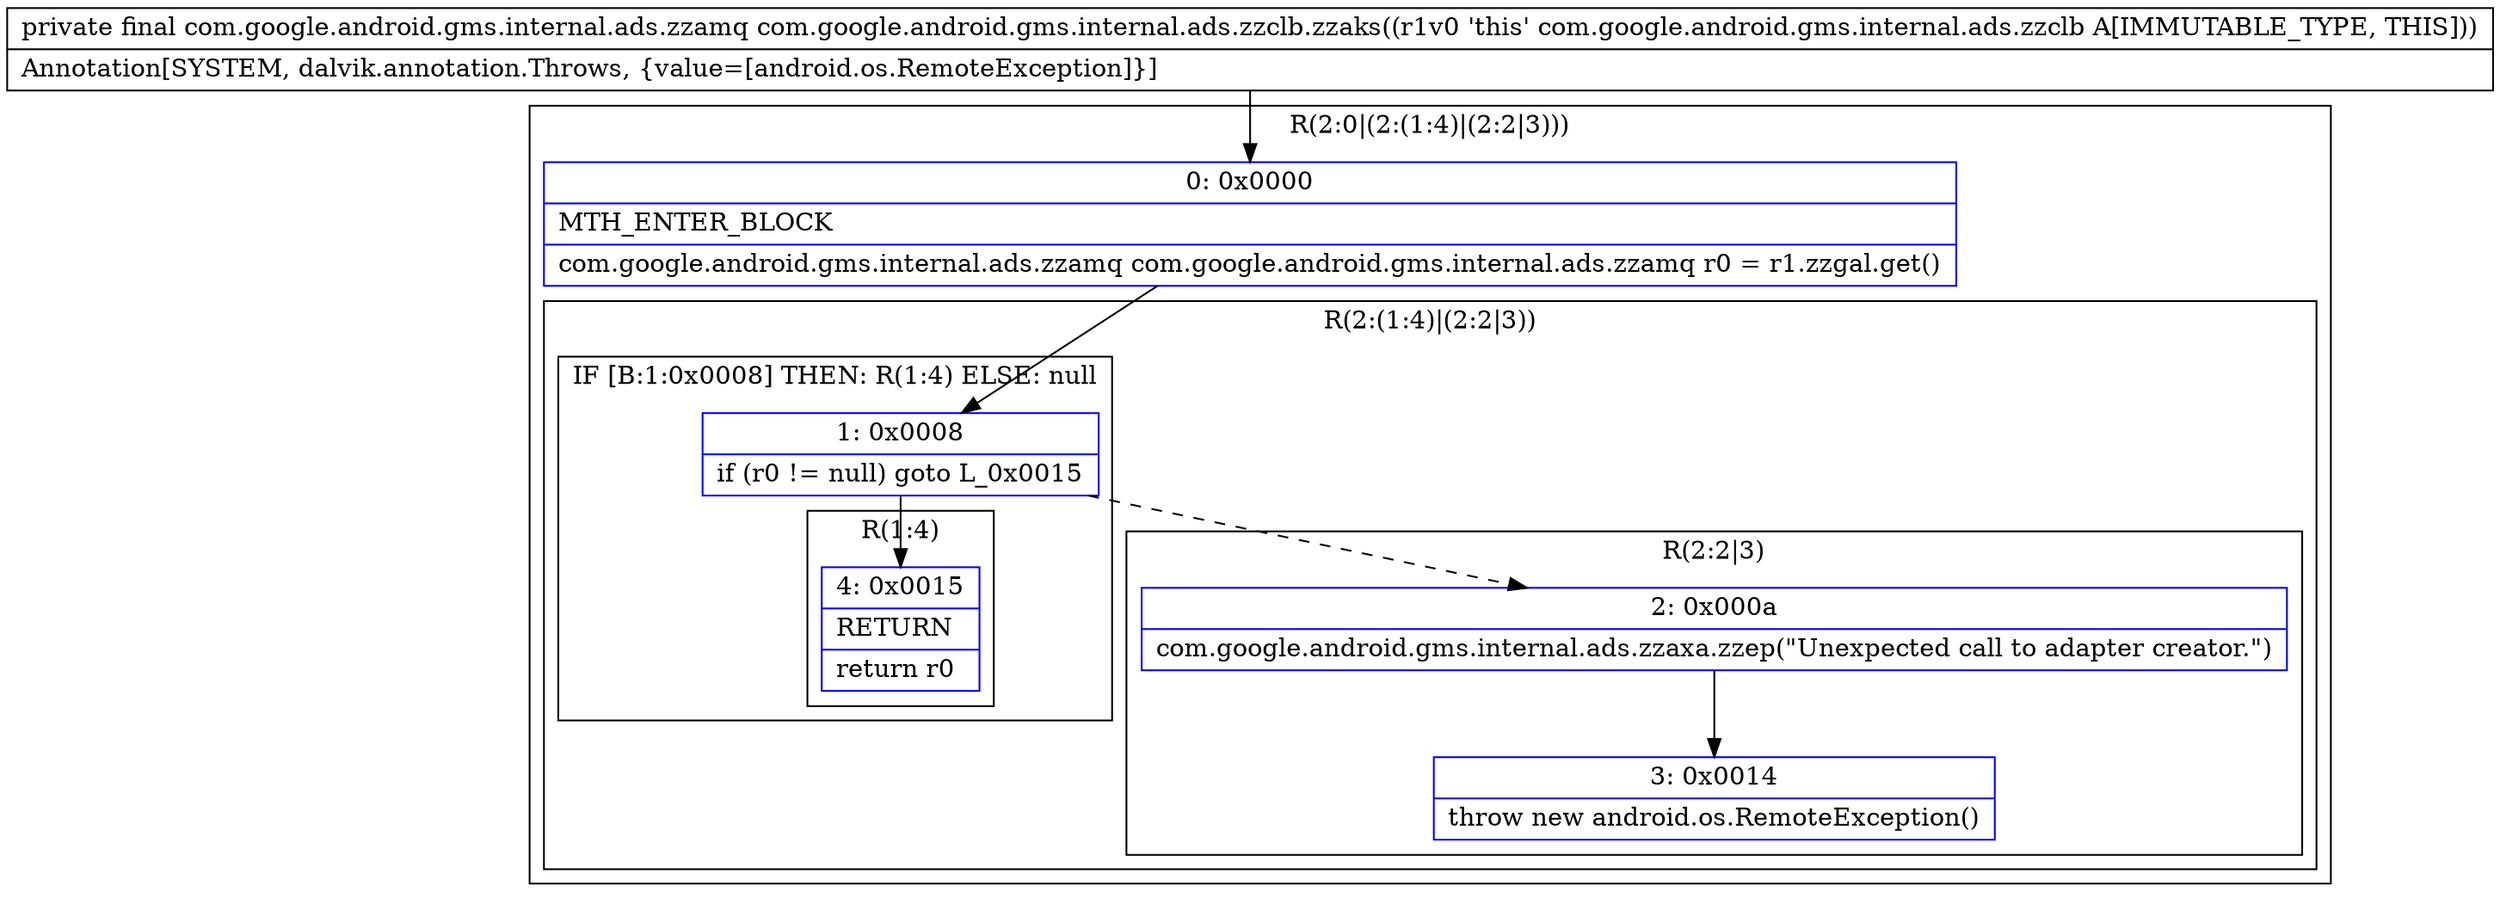 digraph "CFG forcom.google.android.gms.internal.ads.zzclb.zzaks()Lcom\/google\/android\/gms\/internal\/ads\/zzamq;" {
subgraph cluster_Region_1247797051 {
label = "R(2:0|(2:(1:4)|(2:2|3)))";
node [shape=record,color=blue];
Node_0 [shape=record,label="{0\:\ 0x0000|MTH_ENTER_BLOCK\l|com.google.android.gms.internal.ads.zzamq com.google.android.gms.internal.ads.zzamq r0 = r1.zzgal.get()\l}"];
subgraph cluster_Region_2143187856 {
label = "R(2:(1:4)|(2:2|3))";
node [shape=record,color=blue];
subgraph cluster_IfRegion_261856319 {
label = "IF [B:1:0x0008] THEN: R(1:4) ELSE: null";
node [shape=record,color=blue];
Node_1 [shape=record,label="{1\:\ 0x0008|if (r0 != null) goto L_0x0015\l}"];
subgraph cluster_Region_1675219652 {
label = "R(1:4)";
node [shape=record,color=blue];
Node_4 [shape=record,label="{4\:\ 0x0015|RETURN\l|return r0\l}"];
}
}
subgraph cluster_Region_2146482972 {
label = "R(2:2|3)";
node [shape=record,color=blue];
Node_2 [shape=record,label="{2\:\ 0x000a|com.google.android.gms.internal.ads.zzaxa.zzep(\"Unexpected call to adapter creator.\")\l}"];
Node_3 [shape=record,label="{3\:\ 0x0014|throw new android.os.RemoteException()\l}"];
}
}
}
MethodNode[shape=record,label="{private final com.google.android.gms.internal.ads.zzamq com.google.android.gms.internal.ads.zzclb.zzaks((r1v0 'this' com.google.android.gms.internal.ads.zzclb A[IMMUTABLE_TYPE, THIS]))  | Annotation[SYSTEM, dalvik.annotation.Throws, \{value=[android.os.RemoteException]\}]\l}"];
MethodNode -> Node_0;
Node_0 -> Node_1;
Node_1 -> Node_2[style=dashed];
Node_1 -> Node_4;
Node_2 -> Node_3;
}

